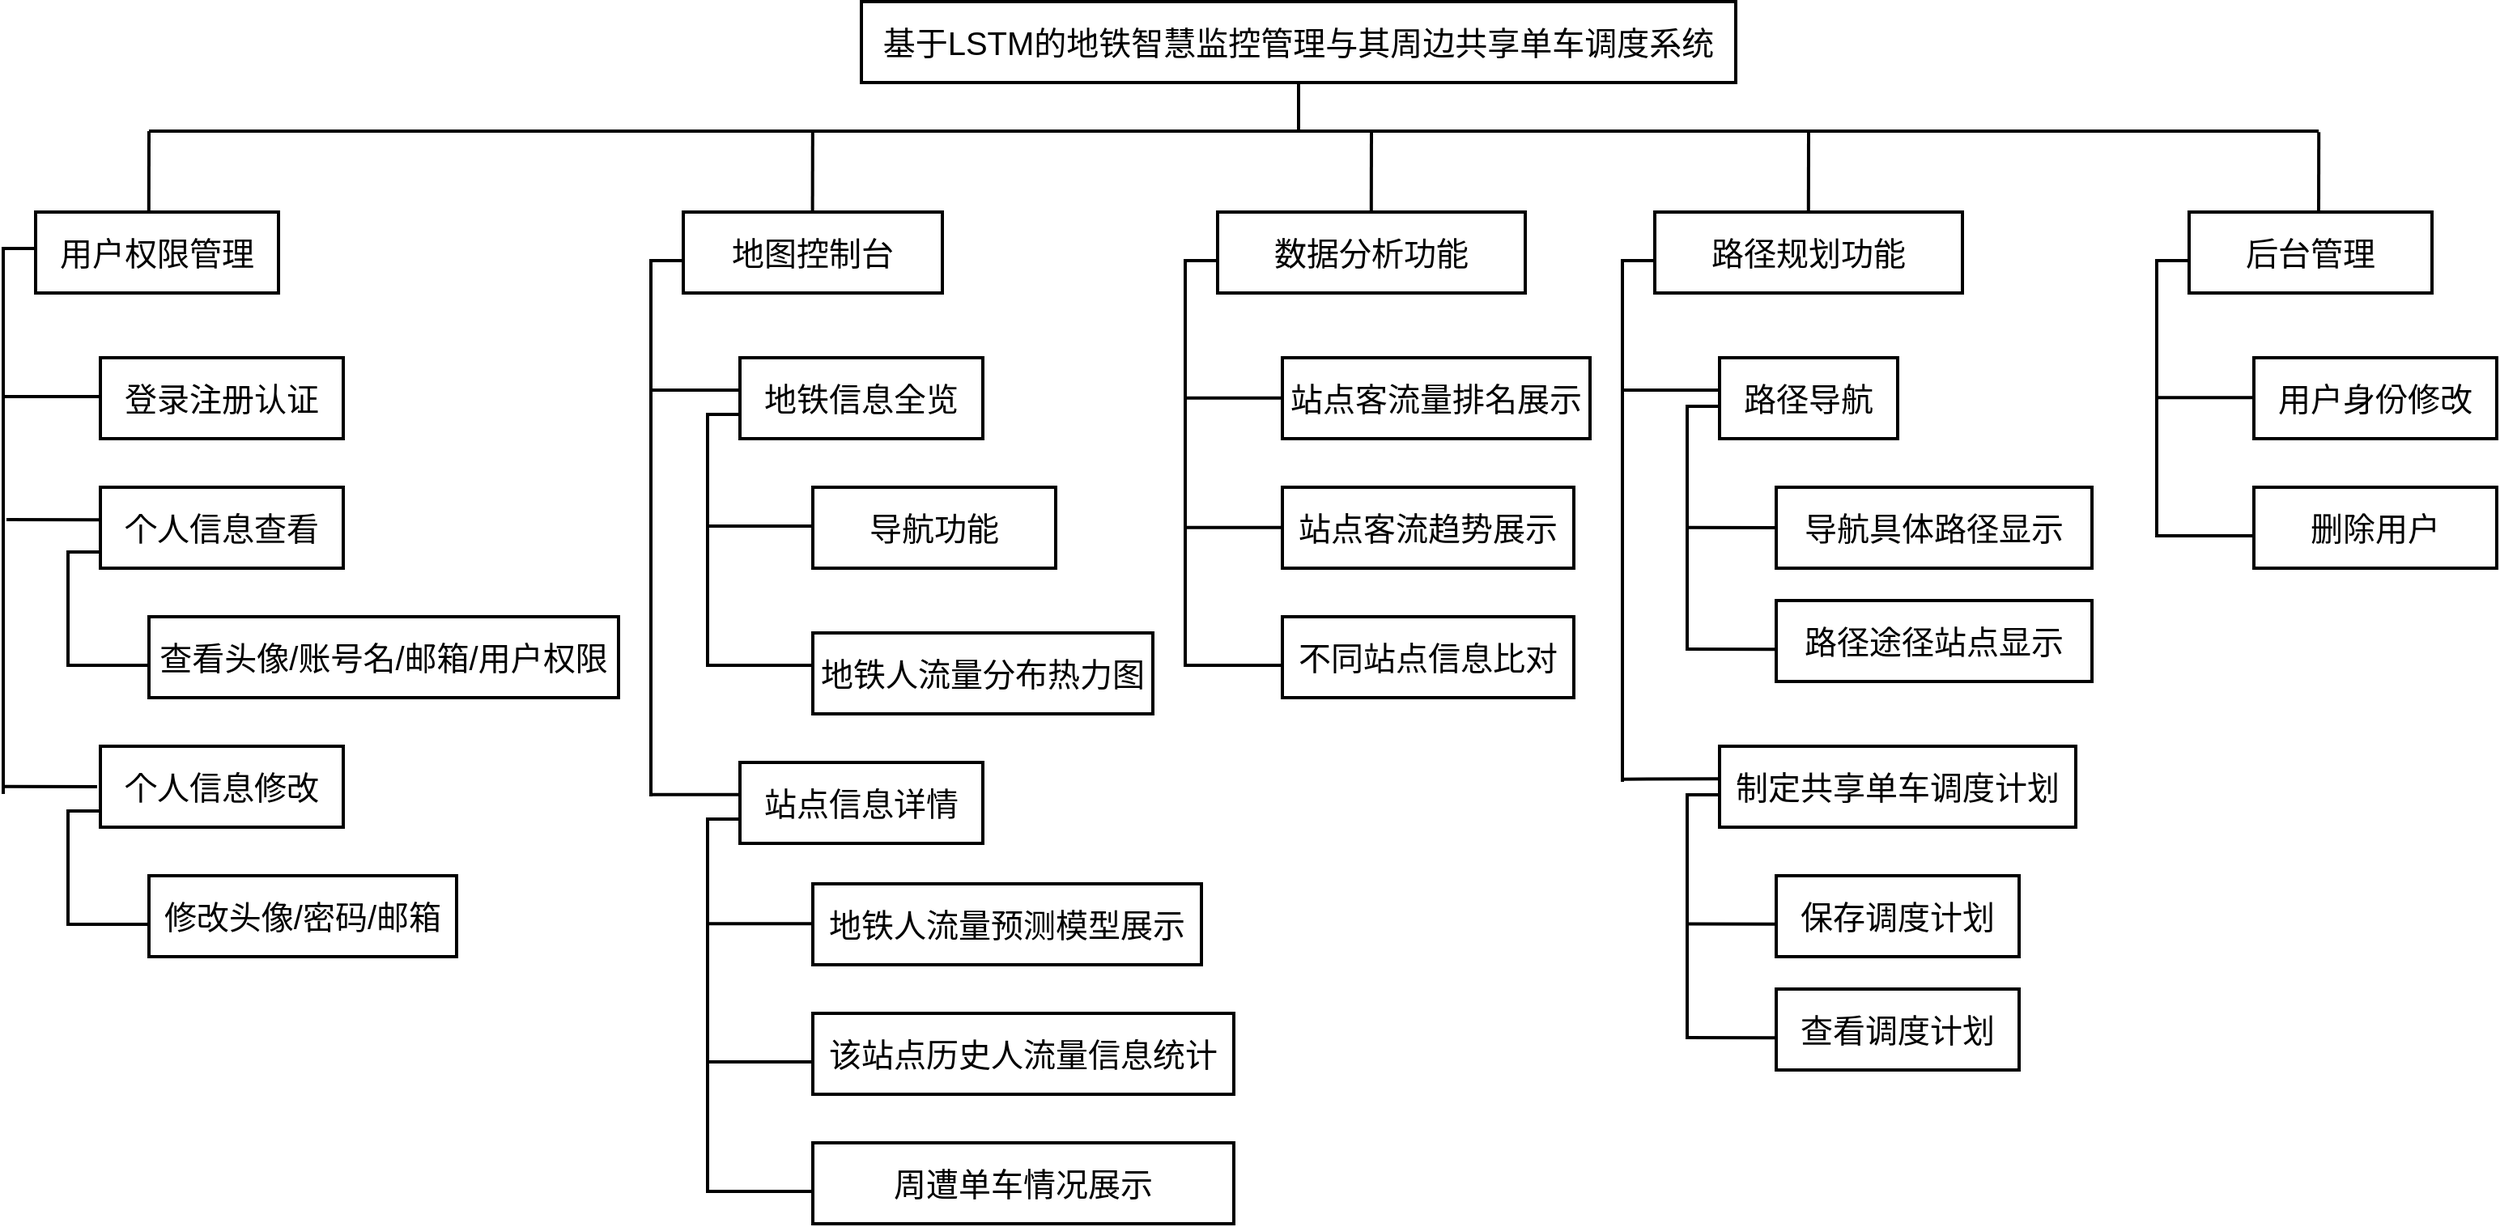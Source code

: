 <mxfile version="28.0.4">
  <diagram name="第 1 页" id="L_r2BCdUvFLrKTB9oKeo">
    <mxGraphModel dx="1205" dy="773" grid="1" gridSize="10" guides="1" tooltips="1" connect="1" arrows="1" fold="1" page="1" pageScale="1" pageWidth="827" pageHeight="1169" math="0" shadow="0">
      <root>
        <mxCell id="0" />
        <mxCell id="1" parent="0" />
        <mxCell id="O2EC_n9IJ33S0w39dAJx-1" value="&lt;font style=&quot;font-size: 20px&quot;&gt;基于LSTM的地铁智慧监控管理与其周边共享单车调度系统&lt;/font&gt;" style="rounded=0;whiteSpace=wrap;html=1;strokeWidth=2;" vertex="1" parent="1">
          <mxGeometry x="570" y="280" width="540" height="50" as="geometry" />
        </mxCell>
        <mxCell id="O2EC_n9IJ33S0w39dAJx-2" value="&lt;font style=&quot;font-size: 20px&quot;&gt;用户权限管理&lt;/font&gt;" style="rounded=0;whiteSpace=wrap;html=1;strokeWidth=2;" vertex="1" parent="1">
          <mxGeometry x="60" y="410" width="150" height="50" as="geometry" />
        </mxCell>
        <mxCell id="O2EC_n9IJ33S0w39dAJx-3" value="&lt;span style=&quot;font-size: 20px&quot;&gt;后台管理&lt;/span&gt;" style="rounded=0;whiteSpace=wrap;html=1;strokeWidth=2;" vertex="1" parent="1">
          <mxGeometry x="1390" y="410" width="150" height="50" as="geometry" />
        </mxCell>
        <mxCell id="O2EC_n9IJ33S0w39dAJx-4" value="&lt;font style=&quot;font-size: 20px&quot;&gt;地图控制台&lt;/font&gt;" style="rounded=0;whiteSpace=wrap;html=1;strokeWidth=2;" vertex="1" parent="1">
          <mxGeometry x="460" y="410" width="160" height="50" as="geometry" />
        </mxCell>
        <mxCell id="O2EC_n9IJ33S0w39dAJx-5" value="&lt;font style=&quot;font-size: 20px&quot;&gt;路径规划功能&lt;/font&gt;" style="rounded=0;whiteSpace=wrap;html=1;strokeWidth=2;" vertex="1" parent="1">
          <mxGeometry x="1060" y="410" width="190" height="50" as="geometry" />
        </mxCell>
        <mxCell id="O2EC_n9IJ33S0w39dAJx-6" value="&lt;font style=&quot;font-size: 20px&quot;&gt;数据分析功能&lt;/font&gt;" style="rounded=0;whiteSpace=wrap;html=1;strokeWidth=2;" vertex="1" parent="1">
          <mxGeometry x="790" y="410" width="190" height="50" as="geometry" />
        </mxCell>
        <mxCell id="O2EC_n9IJ33S0w39dAJx-7" value="&lt;font style=&quot;font-size: 20px&quot;&gt;登录注册认证&lt;/font&gt;" style="rounded=0;whiteSpace=wrap;html=1;strokeWidth=2;" vertex="1" parent="1">
          <mxGeometry x="100" y="500" width="150" height="50" as="geometry" />
        </mxCell>
        <mxCell id="O2EC_n9IJ33S0w39dAJx-8" value="&lt;font style=&quot;font-size: 20px&quot;&gt;个人信息修改&lt;/font&gt;" style="rounded=0;whiteSpace=wrap;html=1;strokeWidth=2;" vertex="1" parent="1">
          <mxGeometry x="100" y="740" width="150" height="50" as="geometry" />
        </mxCell>
        <mxCell id="O2EC_n9IJ33S0w39dAJx-9" value="&lt;font style=&quot;font-size: 20px&quot;&gt;个人信息查看&lt;/font&gt;" style="rounded=0;whiteSpace=wrap;html=1;strokeWidth=2;" vertex="1" parent="1">
          <mxGeometry x="100" y="580" width="150" height="50" as="geometry" />
        </mxCell>
        <mxCell id="O2EC_n9IJ33S0w39dAJx-10" value="&lt;font style=&quot;font-size: 20px&quot;&gt;查看头像/账号名/邮箱/用户权限&lt;/font&gt;" style="rounded=0;whiteSpace=wrap;html=1;strokeWidth=2;" vertex="1" parent="1">
          <mxGeometry x="130" y="660" width="290" height="50" as="geometry" />
        </mxCell>
        <mxCell id="O2EC_n9IJ33S0w39dAJx-11" value="&lt;font style=&quot;font-size: 20px&quot;&gt;修改头像/密码/邮箱&lt;/font&gt;" style="rounded=0;whiteSpace=wrap;html=1;strokeWidth=2;" vertex="1" parent="1">
          <mxGeometry x="130" y="820" width="190" height="50" as="geometry" />
        </mxCell>
        <mxCell id="O2EC_n9IJ33S0w39dAJx-12" value="&lt;font style=&quot;font-size: 20px&quot;&gt;地铁信息全览&lt;/font&gt;" style="rounded=0;whiteSpace=wrap;html=1;strokeWidth=2;" vertex="1" parent="1">
          <mxGeometry x="495" y="500" width="150" height="50" as="geometry" />
        </mxCell>
        <mxCell id="O2EC_n9IJ33S0w39dAJx-13" value="&lt;span style=&quot;font-size: 20px&quot;&gt;站点信息详情&lt;/span&gt;" style="rounded=0;whiteSpace=wrap;html=1;strokeWidth=2;" vertex="1" parent="1">
          <mxGeometry x="495" y="750" width="150" height="50" as="geometry" />
        </mxCell>
        <mxCell id="O2EC_n9IJ33S0w39dAJx-14" value="&lt;span style=&quot;font-size: 20px&quot;&gt;导航功能&lt;/span&gt;" style="rounded=0;whiteSpace=wrap;html=1;strokeWidth=2;" vertex="1" parent="1">
          <mxGeometry x="540" y="580" width="150" height="50" as="geometry" />
        </mxCell>
        <mxCell id="O2EC_n9IJ33S0w39dAJx-15" value="&lt;span style=&quot;font-size: 20px&quot;&gt;地铁人流量分布热力图&lt;/span&gt;" style="rounded=0;whiteSpace=wrap;html=1;strokeWidth=2;" vertex="1" parent="1">
          <mxGeometry x="540" y="670" width="210" height="50" as="geometry" />
        </mxCell>
        <mxCell id="O2EC_n9IJ33S0w39dAJx-17" value="&lt;span style=&quot;font-size: 20px&quot;&gt;地铁人流量预测模型展示&lt;/span&gt;" style="rounded=0;whiteSpace=wrap;html=1;strokeWidth=2;" vertex="1" parent="1">
          <mxGeometry x="540" y="825" width="240" height="50" as="geometry" />
        </mxCell>
        <mxCell id="O2EC_n9IJ33S0w39dAJx-18" value="&lt;span style=&quot;font-size: 20px&quot;&gt;该站点历史人流量信息统计&lt;/span&gt;" style="rounded=0;whiteSpace=wrap;html=1;strokeWidth=2;" vertex="1" parent="1">
          <mxGeometry x="540" y="905" width="260" height="50" as="geometry" />
        </mxCell>
        <mxCell id="O2EC_n9IJ33S0w39dAJx-19" value="&lt;font style=&quot;font-size: 20px&quot;&gt;站点客流量排名展示&lt;/font&gt;" style="rounded=0;whiteSpace=wrap;html=1;strokeWidth=2;" vertex="1" parent="1">
          <mxGeometry x="830" y="500" width="190" height="50" as="geometry" />
        </mxCell>
        <mxCell id="O2EC_n9IJ33S0w39dAJx-20" value="&lt;font style=&quot;font-size: 20px&quot;&gt;站点客流趋势展示&lt;/font&gt;" style="rounded=0;whiteSpace=wrap;html=1;strokeWidth=2;" vertex="1" parent="1">
          <mxGeometry x="830" y="580" width="180" height="50" as="geometry" />
        </mxCell>
        <mxCell id="O2EC_n9IJ33S0w39dAJx-21" value="&lt;font style=&quot;font-size: 20px&quot;&gt;不同站点信息比对&lt;/font&gt;" style="rounded=0;whiteSpace=wrap;html=1;strokeWidth=2;" vertex="1" parent="1">
          <mxGeometry x="830" y="660" width="180" height="50" as="geometry" />
        </mxCell>
        <mxCell id="O2EC_n9IJ33S0w39dAJx-22" value="&lt;span style=&quot;font-size: 20px&quot;&gt;路径导航&lt;/span&gt;" style="rounded=0;whiteSpace=wrap;html=1;strokeWidth=2;" vertex="1" parent="1">
          <mxGeometry x="1100" y="500" width="110" height="50" as="geometry" />
        </mxCell>
        <mxCell id="O2EC_n9IJ33S0w39dAJx-23" value="&lt;span style=&quot;font-size: 20px&quot;&gt;制定共享单车调度计划&lt;/span&gt;" style="rounded=0;whiteSpace=wrap;html=1;strokeWidth=2;" vertex="1" parent="1">
          <mxGeometry x="1100" y="740" width="220" height="50" as="geometry" />
        </mxCell>
        <mxCell id="O2EC_n9IJ33S0w39dAJx-24" value="&lt;span style=&quot;font-size: 20px&quot;&gt;查看调度计划&lt;/span&gt;" style="rounded=0;whiteSpace=wrap;html=1;strokeWidth=2;" vertex="1" parent="1">
          <mxGeometry x="1135" y="890" width="150" height="50" as="geometry" />
        </mxCell>
        <mxCell id="O2EC_n9IJ33S0w39dAJx-25" value="&lt;span style=&quot;font-size: 20px&quot;&gt;保存调度计划&lt;/span&gt;" style="rounded=0;whiteSpace=wrap;html=1;strokeWidth=2;" vertex="1" parent="1">
          <mxGeometry x="1135" y="820" width="150" height="50" as="geometry" />
        </mxCell>
        <mxCell id="O2EC_n9IJ33S0w39dAJx-26" value="&lt;span style=&quot;font-size: 20px&quot;&gt;导航具体路径显示&lt;/span&gt;" style="rounded=0;whiteSpace=wrap;html=1;strokeWidth=2;" vertex="1" parent="1">
          <mxGeometry x="1135" y="580" width="195" height="50" as="geometry" />
        </mxCell>
        <mxCell id="O2EC_n9IJ33S0w39dAJx-27" value="&lt;span style=&quot;font-size: 20px&quot;&gt;路径途径站点显示&lt;/span&gt;" style="rounded=0;whiteSpace=wrap;html=1;strokeWidth=2;" vertex="1" parent="1">
          <mxGeometry x="1135" y="650" width="195" height="50" as="geometry" />
        </mxCell>
        <mxCell id="O2EC_n9IJ33S0w39dAJx-28" value="&lt;span style=&quot;font-size: 20px&quot;&gt;用户身份修改&lt;/span&gt;" style="rounded=0;whiteSpace=wrap;html=1;strokeWidth=2;" vertex="1" parent="1">
          <mxGeometry x="1430" y="500" width="150" height="50" as="geometry" />
        </mxCell>
        <mxCell id="O2EC_n9IJ33S0w39dAJx-29" value="&lt;span style=&quot;font-size: 20px&quot;&gt;删除用户&lt;/span&gt;" style="rounded=0;whiteSpace=wrap;html=1;strokeWidth=2;" vertex="1" parent="1">
          <mxGeometry x="1430" y="580" width="150" height="50" as="geometry" />
        </mxCell>
        <mxCell id="O2EC_n9IJ33S0w39dAJx-30" value="" style="endArrow=none;html=1;strokeWidth=2;" edge="1" parent="1">
          <mxGeometry width="50" height="50" relative="1" as="geometry">
            <mxPoint x="130" y="360" as="sourcePoint" />
            <mxPoint x="1470" y="360" as="targetPoint" />
          </mxGeometry>
        </mxCell>
        <mxCell id="O2EC_n9IJ33S0w39dAJx-31" value="" style="endArrow=none;html=1;strokeWidth=2;exitX=0.466;exitY=-0.013;exitDx=0;exitDy=0;exitPerimeter=0;endSize=11;" edge="1" parent="1" source="O2EC_n9IJ33S0w39dAJx-2">
          <mxGeometry width="50" height="50" relative="1" as="geometry">
            <mxPoint x="90" y="410" as="sourcePoint" />
            <mxPoint x="130" y="360" as="targetPoint" />
          </mxGeometry>
        </mxCell>
        <mxCell id="O2EC_n9IJ33S0w39dAJx-32" value="" style="endArrow=none;html=1;strokeWidth=2;exitX=0.466;exitY=-0.013;exitDx=0;exitDy=0;exitPerimeter=0;endSize=11;" edge="1" parent="1">
          <mxGeometry width="50" height="50" relative="1" as="geometry">
            <mxPoint x="539.81" y="410" as="sourcePoint" />
            <mxPoint x="539.91" y="360.65" as="targetPoint" />
          </mxGeometry>
        </mxCell>
        <mxCell id="O2EC_n9IJ33S0w39dAJx-33" value="" style="endArrow=none;html=1;strokeWidth=2;exitX=0.466;exitY=-0.013;exitDx=0;exitDy=0;exitPerimeter=0;endSize=11;" edge="1" parent="1">
          <mxGeometry width="50" height="50" relative="1" as="geometry">
            <mxPoint x="884.9" y="410" as="sourcePoint" />
            <mxPoint x="885.0" y="360.65" as="targetPoint" />
          </mxGeometry>
        </mxCell>
        <mxCell id="O2EC_n9IJ33S0w39dAJx-34" value="" style="endArrow=none;html=1;strokeWidth=2;exitX=0.466;exitY=-0.013;exitDx=0;exitDy=0;exitPerimeter=0;endSize=11;" edge="1" parent="1">
          <mxGeometry width="50" height="50" relative="1" as="geometry">
            <mxPoint x="1154.9" y="410" as="sourcePoint" />
            <mxPoint x="1155" y="360.65" as="targetPoint" />
          </mxGeometry>
        </mxCell>
        <mxCell id="O2EC_n9IJ33S0w39dAJx-35" value="" style="endArrow=none;html=1;strokeWidth=2;exitX=0.466;exitY=-0.013;exitDx=0;exitDy=0;exitPerimeter=0;endSize=11;" edge="1" parent="1">
          <mxGeometry width="50" height="50" relative="1" as="geometry">
            <mxPoint x="1470" y="410" as="sourcePoint" />
            <mxPoint x="1470.1" y="360.65" as="targetPoint" />
          </mxGeometry>
        </mxCell>
        <mxCell id="O2EC_n9IJ33S0w39dAJx-36" value="" style="endArrow=none;html=1;strokeWidth=2;endSize=11;" edge="1" parent="1">
          <mxGeometry width="50" height="50" relative="1" as="geometry">
            <mxPoint x="840" y="360" as="sourcePoint" />
            <mxPoint x="840" y="330" as="targetPoint" />
          </mxGeometry>
        </mxCell>
        <mxCell id="O2EC_n9IJ33S0w39dAJx-37" value="" style="shape=partialRectangle;whiteSpace=wrap;html=1;bottom=0;right=0;fillColor=none;strokeWidth=2;direction=south;flipH=1;" vertex="1" parent="1">
          <mxGeometry x="40" y="432.5" width="20" height="336" as="geometry" />
        </mxCell>
        <mxCell id="O2EC_n9IJ33S0w39dAJx-38" value="" style="shape=partialRectangle;whiteSpace=wrap;html=1;bottom=0;right=0;fillColor=none;strokeWidth=2;direction=south;flipH=1;" vertex="1" parent="1">
          <mxGeometry x="80" y="620" width="20" height="70" as="geometry" />
        </mxCell>
        <mxCell id="O2EC_n9IJ33S0w39dAJx-39" value="" style="shape=partialRectangle;whiteSpace=wrap;html=1;bottom=0;right=0;fillColor=none;strokeWidth=2;direction=south;flipH=1;" vertex="1" parent="1">
          <mxGeometry x="80" y="780" width="20" height="70" as="geometry" />
        </mxCell>
        <mxCell id="O2EC_n9IJ33S0w39dAJx-40" value="" style="shape=partialRectangle;whiteSpace=wrap;html=1;bottom=0;right=0;fillColor=none;strokeWidth=2;direction=south;flipH=1;" vertex="1" parent="1">
          <mxGeometry x="440" y="440" width="20" height="330" as="geometry" />
        </mxCell>
        <mxCell id="O2EC_n9IJ33S0w39dAJx-41" value="" style="shape=partialRectangle;whiteSpace=wrap;html=1;bottom=0;right=0;fillColor=none;strokeWidth=2;direction=south;flipH=1;" vertex="1" parent="1">
          <mxGeometry x="475" y="535" width="20" height="155" as="geometry" />
        </mxCell>
        <mxCell id="O2EC_n9IJ33S0w39dAJx-42" value="" style="shape=partialRectangle;whiteSpace=wrap;html=1;bottom=0;right=0;fillColor=none;strokeWidth=2;direction=south;flipH=1;" vertex="1" parent="1">
          <mxGeometry x="475" y="785" width="20" height="230" as="geometry" />
        </mxCell>
        <mxCell id="O2EC_n9IJ33S0w39dAJx-43" value="" style="shape=partialRectangle;whiteSpace=wrap;html=1;bottom=0;right=0;fillColor=none;strokeWidth=2;direction=south;flipH=1;" vertex="1" parent="1">
          <mxGeometry x="770" y="440" width="20" height="250" as="geometry" />
        </mxCell>
        <mxCell id="O2EC_n9IJ33S0w39dAJx-44" value="" style="shape=partialRectangle;whiteSpace=wrap;html=1;bottom=0;right=0;fillColor=none;strokeWidth=2;direction=south;flipH=1;" vertex="1" parent="1">
          <mxGeometry x="1040" y="440" width="20" height="321" as="geometry" />
        </mxCell>
        <mxCell id="O2EC_n9IJ33S0w39dAJx-45" value="" style="shape=partialRectangle;whiteSpace=wrap;html=1;bottom=0;right=0;fillColor=none;strokeWidth=2;direction=south;flipH=1;" vertex="1" parent="1">
          <mxGeometry x="1080" y="530" width="20" height="150" as="geometry" />
        </mxCell>
        <mxCell id="O2EC_n9IJ33S0w39dAJx-46" value="" style="shape=partialRectangle;whiteSpace=wrap;html=1;bottom=0;right=0;fillColor=none;strokeWidth=2;direction=south;flipH=1;" vertex="1" parent="1">
          <mxGeometry x="1080" y="770" width="20" height="150" as="geometry" />
        </mxCell>
        <mxCell id="O2EC_n9IJ33S0w39dAJx-47" value="" style="shape=partialRectangle;whiteSpace=wrap;html=1;bottom=0;right=0;fillColor=none;strokeWidth=2;direction=south;flipH=1;" vertex="1" parent="1">
          <mxGeometry x="1370" y="440" width="20" height="170" as="geometry" />
        </mxCell>
        <mxCell id="O2EC_n9IJ33S0w39dAJx-48" value="" style="endArrow=none;html=1;endSize=8;strokeWidth=2;startSize=7;" edge="1" parent="1">
          <mxGeometry width="50" height="50" relative="1" as="geometry">
            <mxPoint x="40" y="524" as="sourcePoint" />
            <mxPoint x="100" y="524" as="targetPoint" />
          </mxGeometry>
        </mxCell>
        <mxCell id="O2EC_n9IJ33S0w39dAJx-49" value="" style="endArrow=none;html=1;endSize=8;strokeWidth=2;startSize=7;" edge="1" parent="1">
          <mxGeometry width="50" height="50" relative="1" as="geometry">
            <mxPoint x="80" y="690" as="sourcePoint" />
            <mxPoint x="130" y="690" as="targetPoint" />
          </mxGeometry>
        </mxCell>
        <mxCell id="O2EC_n9IJ33S0w39dAJx-50" value="" style="endArrow=none;html=1;endSize=8;strokeWidth=2;startSize=7;" edge="1" parent="1">
          <mxGeometry width="50" height="50" relative="1" as="geometry">
            <mxPoint x="80" y="850" as="sourcePoint" />
            <mxPoint x="130" y="850" as="targetPoint" />
          </mxGeometry>
        </mxCell>
        <mxCell id="O2EC_n9IJ33S0w39dAJx-51" value="" style="endArrow=none;html=1;endSize=8;strokeWidth=2;startSize=7;" edge="1" parent="1">
          <mxGeometry width="50" height="50" relative="1" as="geometry">
            <mxPoint x="40" y="764.88" as="sourcePoint" />
            <mxPoint x="98" y="765" as="targetPoint" />
          </mxGeometry>
        </mxCell>
        <mxCell id="O2EC_n9IJ33S0w39dAJx-52" value="" style="endArrow=none;html=1;endSize=8;strokeWidth=2;startSize=7;" edge="1" parent="1">
          <mxGeometry width="50" height="50" relative="1" as="geometry">
            <mxPoint x="475" y="604" as="sourcePoint" />
            <mxPoint x="540" y="604" as="targetPoint" />
          </mxGeometry>
        </mxCell>
        <mxCell id="O2EC_n9IJ33S0w39dAJx-53" value="" style="endArrow=none;html=1;endSize=8;strokeWidth=2;startSize=7;" edge="1" parent="1">
          <mxGeometry width="50" height="50" relative="1" as="geometry">
            <mxPoint x="475" y="690" as="sourcePoint" />
            <mxPoint x="540" y="690" as="targetPoint" />
          </mxGeometry>
        </mxCell>
        <mxCell id="O2EC_n9IJ33S0w39dAJx-55" value="" style="endArrow=none;html=1;endSize=8;strokeWidth=2;startSize=7;entryX=0;entryY=0.5;entryDx=0;entryDy=0;" edge="1" parent="1">
          <mxGeometry width="50" height="50" relative="1" as="geometry">
            <mxPoint x="440" y="520" as="sourcePoint" />
            <mxPoint x="495" y="520" as="targetPoint" />
          </mxGeometry>
        </mxCell>
        <mxCell id="O2EC_n9IJ33S0w39dAJx-56" value="" style="endArrow=none;html=1;endSize=8;strokeWidth=2;startSize=7;entryX=0;entryY=0.5;entryDx=0;entryDy=0;" edge="1" parent="1">
          <mxGeometry width="50" height="50" relative="1" as="geometry">
            <mxPoint x="440" y="769.88" as="sourcePoint" />
            <mxPoint x="495" y="769.88" as="targetPoint" />
          </mxGeometry>
        </mxCell>
        <mxCell id="O2EC_n9IJ33S0w39dAJx-57" value="" style="endArrow=none;html=1;endSize=8;strokeWidth=2;startSize=7;" edge="1" parent="1">
          <mxGeometry width="50" height="50" relative="1" as="geometry">
            <mxPoint x="475" y="849.58" as="sourcePoint" />
            <mxPoint x="540" y="849.58" as="targetPoint" />
          </mxGeometry>
        </mxCell>
        <mxCell id="O2EC_n9IJ33S0w39dAJx-58" value="" style="endArrow=none;html=1;endSize=8;strokeWidth=2;startSize=7;" edge="1" parent="1">
          <mxGeometry width="50" height="50" relative="1" as="geometry">
            <mxPoint x="475" y="935.0" as="sourcePoint" />
            <mxPoint x="540" y="935.0" as="targetPoint" />
          </mxGeometry>
        </mxCell>
        <mxCell id="O2EC_n9IJ33S0w39dAJx-59" value="" style="endArrow=none;html=1;endSize=8;strokeWidth=2;startSize=7;" edge="1" parent="1">
          <mxGeometry width="50" height="50" relative="1" as="geometry">
            <mxPoint x="770" y="690" as="sourcePoint" />
            <mxPoint x="830" y="690" as="targetPoint" />
          </mxGeometry>
        </mxCell>
        <mxCell id="O2EC_n9IJ33S0w39dAJx-60" value="" style="endArrow=none;html=1;endSize=8;strokeWidth=2;startSize=7;" edge="1" parent="1">
          <mxGeometry width="50" height="50" relative="1" as="geometry">
            <mxPoint x="770" y="604.83" as="sourcePoint" />
            <mxPoint x="830" y="604.83" as="targetPoint" />
          </mxGeometry>
        </mxCell>
        <mxCell id="O2EC_n9IJ33S0w39dAJx-61" value="" style="endArrow=none;html=1;endSize=8;strokeWidth=2;startSize=7;" edge="1" parent="1">
          <mxGeometry width="50" height="50" relative="1" as="geometry">
            <mxPoint x="770" y="524.83" as="sourcePoint" />
            <mxPoint x="830" y="524.83" as="targetPoint" />
          </mxGeometry>
        </mxCell>
        <mxCell id="O2EC_n9IJ33S0w39dAJx-62" value="" style="endArrow=none;html=1;endSize=8;strokeWidth=2;startSize=7;" edge="1" parent="1">
          <mxGeometry width="50" height="50" relative="1" as="geometry">
            <mxPoint x="1040" y="520.0" as="sourcePoint" />
            <mxPoint x="1100" y="520.0" as="targetPoint" />
          </mxGeometry>
        </mxCell>
        <mxCell id="O2EC_n9IJ33S0w39dAJx-63" value="" style="endArrow=none;html=1;endSize=8;strokeWidth=2;startSize=7;entryX=0;entryY=0.5;entryDx=0;entryDy=0;" edge="1" parent="1" target="O2EC_n9IJ33S0w39dAJx-26">
          <mxGeometry width="50" height="50" relative="1" as="geometry">
            <mxPoint x="1080" y="604.86" as="sourcePoint" />
            <mxPoint x="1130" y="605" as="targetPoint" />
          </mxGeometry>
        </mxCell>
        <mxCell id="O2EC_n9IJ33S0w39dAJx-64" value="" style="endArrow=none;html=1;endSize=8;strokeWidth=2;startSize=7;entryX=0;entryY=0.5;entryDx=0;entryDy=0;" edge="1" parent="1">
          <mxGeometry width="50" height="50" relative="1" as="geometry">
            <mxPoint x="1080" y="680.0" as="sourcePoint" />
            <mxPoint x="1135" y="680.14" as="targetPoint" />
          </mxGeometry>
        </mxCell>
        <mxCell id="O2EC_n9IJ33S0w39dAJx-65" value="" style="endArrow=none;html=1;endSize=8;strokeWidth=2;startSize=7;entryX=0;entryY=0.5;entryDx=0;entryDy=0;" edge="1" parent="1">
          <mxGeometry width="50" height="50" relative="1" as="geometry">
            <mxPoint x="1080" y="849.77" as="sourcePoint" />
            <mxPoint x="1135" y="849.91" as="targetPoint" />
          </mxGeometry>
        </mxCell>
        <mxCell id="O2EC_n9IJ33S0w39dAJx-66" value="" style="endArrow=none;html=1;endSize=8;strokeWidth=2;startSize=7;entryX=0;entryY=0.5;entryDx=0;entryDy=0;" edge="1" parent="1">
          <mxGeometry width="50" height="50" relative="1" as="geometry">
            <mxPoint x="1080" y="920" as="sourcePoint" />
            <mxPoint x="1135" y="920.14" as="targetPoint" />
          </mxGeometry>
        </mxCell>
        <mxCell id="O2EC_n9IJ33S0w39dAJx-67" value="" style="endArrow=none;html=1;endSize=8;strokeWidth=2;startSize=7;entryX=0;entryY=0.5;entryDx=0;entryDy=0;exitX=0.998;exitY=0.008;exitDx=0;exitDy=0;exitPerimeter=0;" edge="1" parent="1" source="O2EC_n9IJ33S0w39dAJx-44">
          <mxGeometry width="50" height="50" relative="1" as="geometry">
            <mxPoint x="1045" y="760" as="sourcePoint" />
            <mxPoint x="1100" y="760.14" as="targetPoint" />
          </mxGeometry>
        </mxCell>
        <mxCell id="O2EC_n9IJ33S0w39dAJx-68" value="" style="endArrow=none;html=1;endSize=8;strokeWidth=2;startSize=7;" edge="1" parent="1">
          <mxGeometry width="50" height="50" relative="1" as="geometry">
            <mxPoint x="1370" y="524.58" as="sourcePoint" />
            <mxPoint x="1430" y="524.58" as="targetPoint" />
          </mxGeometry>
        </mxCell>
        <mxCell id="O2EC_n9IJ33S0w39dAJx-69" value="" style="endArrow=none;html=1;endSize=8;strokeWidth=2;startSize=7;" edge="1" parent="1">
          <mxGeometry width="50" height="50" relative="1" as="geometry">
            <mxPoint x="1370" y="610.0" as="sourcePoint" />
            <mxPoint x="1430" y="610.0" as="targetPoint" />
          </mxGeometry>
        </mxCell>
        <mxCell id="O2EC_n9IJ33S0w39dAJx-79" value="" style="endArrow=none;html=1;endSize=8;strokeWidth=2;startSize=7;" edge="1" parent="1">
          <mxGeometry width="50" height="50" relative="1" as="geometry">
            <mxPoint x="42" y="600" as="sourcePoint" />
            <mxPoint x="100" y="600.12" as="targetPoint" />
          </mxGeometry>
        </mxCell>
        <mxCell id="O2EC_n9IJ33S0w39dAJx-80" value="&lt;span style=&quot;font-size: 20px&quot;&gt;周遭单车情况展示&lt;/span&gt;" style="rounded=0;whiteSpace=wrap;html=1;strokeWidth=2;" vertex="1" parent="1">
          <mxGeometry x="540" y="985" width="260" height="50" as="geometry" />
        </mxCell>
        <mxCell id="O2EC_n9IJ33S0w39dAJx-81" value="" style="endArrow=none;html=1;endSize=8;strokeWidth=2;startSize=7;" edge="1" parent="1">
          <mxGeometry width="50" height="50" relative="1" as="geometry">
            <mxPoint x="475" y="1015" as="sourcePoint" />
            <mxPoint x="540" y="1015" as="targetPoint" />
          </mxGeometry>
        </mxCell>
      </root>
    </mxGraphModel>
  </diagram>
</mxfile>
